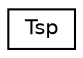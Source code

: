 digraph "Graphical Class Hierarchy"
{
 // LATEX_PDF_SIZE
  edge [fontname="Helvetica",fontsize="10",labelfontname="Helvetica",labelfontsize="10"];
  node [fontname="Helvetica",fontsize="10",shape=record];
  rankdir="LR";
  Node0 [label="Tsp",height=0.2,width=0.4,color="black", fillcolor="white", style="filled",URL="$classTsp.html",tooltip="Minimal TSP."];
}
